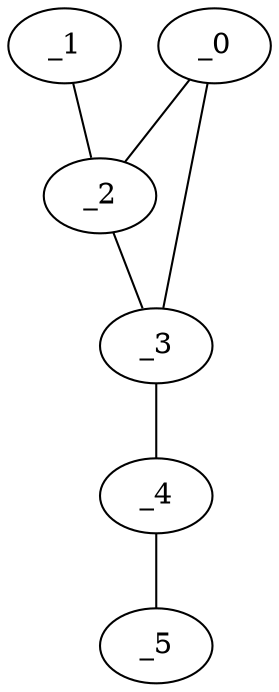 graph EP1_0089 {
	_0	 [x="1.93071",
		y="3.3967"];
	_2	 [x="0.278612",
		y="0.289122"];
	_0 -- _2;
	_3	 [x="0.435077",
		y="2.60675"];
	_0 -- _3;
	_1	 [x="2.14414",
		y="0.679244"];
	_1 -- _2;
	_2 -- _3;
	_4	 [x="0.652295",
		y="1.57905"];
	_3 -- _4;
	_5	 [x="1.54956",
		y="2.1201"];
	_4 -- _5;
}
